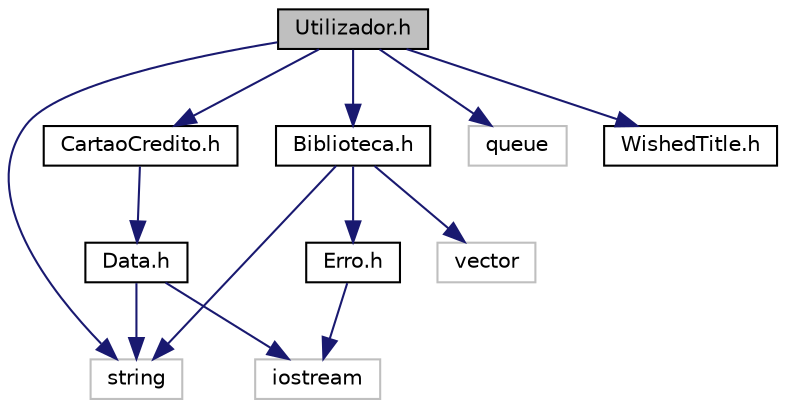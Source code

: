 digraph "Utilizador.h"
{
  edge [fontname="Helvetica",fontsize="10",labelfontname="Helvetica",labelfontsize="10"];
  node [fontname="Helvetica",fontsize="10",shape=record];
  Node0 [label="Utilizador.h",height=0.2,width=0.4,color="black", fillcolor="grey75", style="filled", fontcolor="black"];
  Node0 -> Node1 [color="midnightblue",fontsize="10",style="solid"];
  Node1 [label="string",height=0.2,width=0.4,color="grey75", fillcolor="white", style="filled"];
  Node0 -> Node2 [color="midnightblue",fontsize="10",style="solid"];
  Node2 [label="queue",height=0.2,width=0.4,color="grey75", fillcolor="white", style="filled"];
  Node0 -> Node3 [color="midnightblue",fontsize="10",style="solid"];
  Node3 [label="CartaoCredito.h",height=0.2,width=0.4,color="black", fillcolor="white", style="filled",URL="$_cartao_credito_8h.html"];
  Node3 -> Node4 [color="midnightblue",fontsize="10",style="solid"];
  Node4 [label="Data.h",height=0.2,width=0.4,color="black", fillcolor="white", style="filled",URL="$_data_8h.html"];
  Node4 -> Node5 [color="midnightblue",fontsize="10",style="solid"];
  Node5 [label="iostream",height=0.2,width=0.4,color="grey75", fillcolor="white", style="filled"];
  Node4 -> Node1 [color="midnightblue",fontsize="10",style="solid"];
  Node0 -> Node6 [color="midnightblue",fontsize="10",style="solid"];
  Node6 [label="Biblioteca.h",height=0.2,width=0.4,color="black", fillcolor="white", style="filled",URL="$_biblioteca_8h.html"];
  Node6 -> Node7 [color="midnightblue",fontsize="10",style="solid"];
  Node7 [label="vector",height=0.2,width=0.4,color="grey75", fillcolor="white", style="filled"];
  Node6 -> Node1 [color="midnightblue",fontsize="10",style="solid"];
  Node6 -> Node8 [color="midnightblue",fontsize="10",style="solid"];
  Node8 [label="Erro.h",height=0.2,width=0.4,color="black", fillcolor="white", style="filled",URL="$_erro_8h.html"];
  Node8 -> Node5 [color="midnightblue",fontsize="10",style="solid"];
  Node0 -> Node9 [color="midnightblue",fontsize="10",style="solid"];
  Node9 [label="WishedTitle.h",height=0.2,width=0.4,color="black", fillcolor="white", style="filled",URL="$_wished_title_8h.html"];
}
